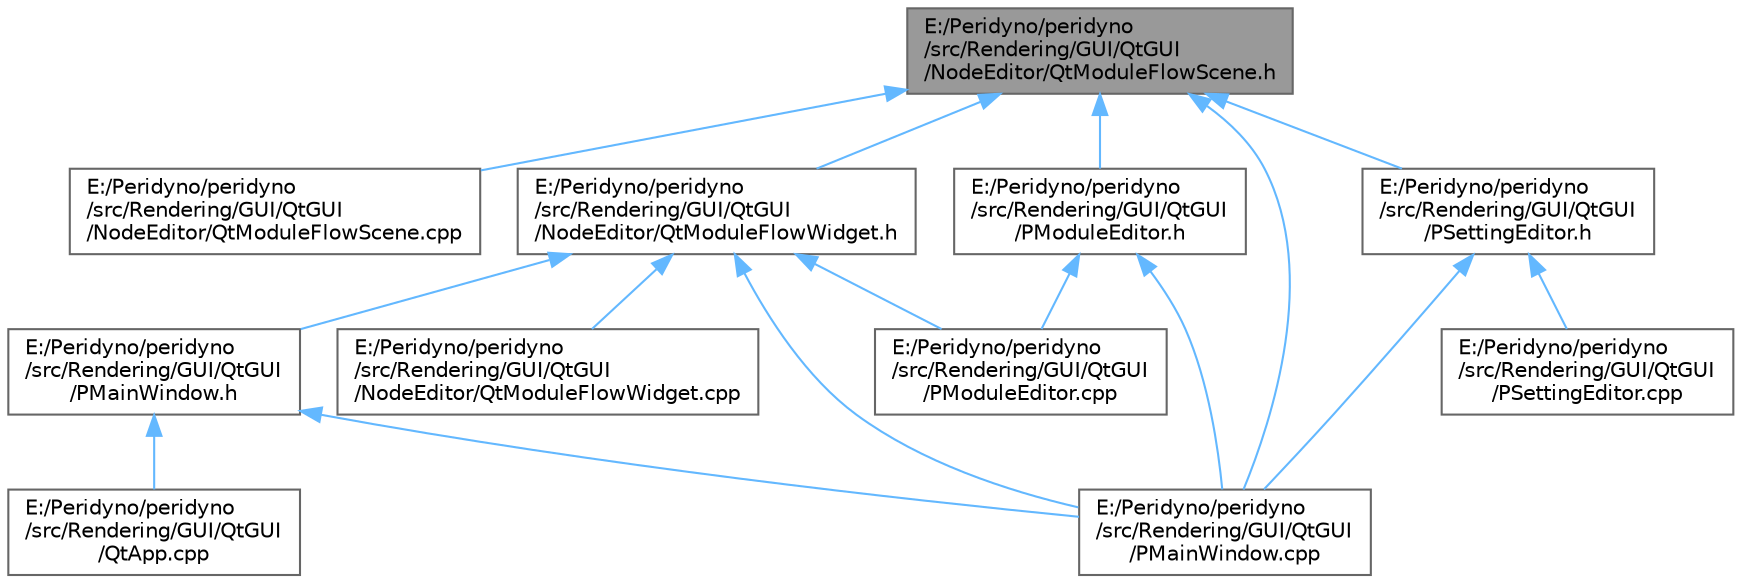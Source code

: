 digraph "E:/Peridyno/peridyno/src/Rendering/GUI/QtGUI/NodeEditor/QtModuleFlowScene.h"
{
 // LATEX_PDF_SIZE
  bgcolor="transparent";
  edge [fontname=Helvetica,fontsize=10,labelfontname=Helvetica,labelfontsize=10];
  node [fontname=Helvetica,fontsize=10,shape=box,height=0.2,width=0.4];
  Node1 [id="Node000001",label="E:/Peridyno/peridyno\l/src/Rendering/GUI/QtGUI\l/NodeEditor/QtModuleFlowScene.h",height=0.2,width=0.4,color="gray40", fillcolor="grey60", style="filled", fontcolor="black",tooltip=" "];
  Node1 -> Node2 [id="edge1_Node000001_Node000002",dir="back",color="steelblue1",style="solid",tooltip=" "];
  Node2 [id="Node000002",label="E:/Peridyno/peridyno\l/src/Rendering/GUI/QtGUI\l/NodeEditor/QtModuleFlowScene.cpp",height=0.2,width=0.4,color="grey40", fillcolor="white", style="filled",URL="$_qt_module_flow_scene_8cpp.html",tooltip=" "];
  Node1 -> Node3 [id="edge2_Node000001_Node000003",dir="back",color="steelblue1",style="solid",tooltip=" "];
  Node3 [id="Node000003",label="E:/Peridyno/peridyno\l/src/Rendering/GUI/QtGUI\l/NodeEditor/QtModuleFlowWidget.h",height=0.2,width=0.4,color="grey40", fillcolor="white", style="filled",URL="$_qt_module_flow_widget_8h.html",tooltip=" "];
  Node3 -> Node4 [id="edge3_Node000003_Node000004",dir="back",color="steelblue1",style="solid",tooltip=" "];
  Node4 [id="Node000004",label="E:/Peridyno/peridyno\l/src/Rendering/GUI/QtGUI\l/NodeEditor/QtModuleFlowWidget.cpp",height=0.2,width=0.4,color="grey40", fillcolor="white", style="filled",URL="$_qt_module_flow_widget_8cpp.html",tooltip=" "];
  Node3 -> Node5 [id="edge4_Node000003_Node000005",dir="back",color="steelblue1",style="solid",tooltip=" "];
  Node5 [id="Node000005",label="E:/Peridyno/peridyno\l/src/Rendering/GUI/QtGUI\l/PMainWindow.cpp",height=0.2,width=0.4,color="grey40", fillcolor="white", style="filled",URL="$_p_main_window_8cpp.html",tooltip=" "];
  Node3 -> Node6 [id="edge5_Node000003_Node000006",dir="back",color="steelblue1",style="solid",tooltip=" "];
  Node6 [id="Node000006",label="E:/Peridyno/peridyno\l/src/Rendering/GUI/QtGUI\l/PMainWindow.h",height=0.2,width=0.4,color="grey40", fillcolor="white", style="filled",URL="$_p_main_window_8h.html",tooltip=" "];
  Node6 -> Node5 [id="edge6_Node000006_Node000005",dir="back",color="steelblue1",style="solid",tooltip=" "];
  Node6 -> Node7 [id="edge7_Node000006_Node000007",dir="back",color="steelblue1",style="solid",tooltip=" "];
  Node7 [id="Node000007",label="E:/Peridyno/peridyno\l/src/Rendering/GUI/QtGUI\l/QtApp.cpp",height=0.2,width=0.4,color="grey40", fillcolor="white", style="filled",URL="$_qt_app_8cpp.html",tooltip=" "];
  Node3 -> Node8 [id="edge8_Node000003_Node000008",dir="back",color="steelblue1",style="solid",tooltip=" "];
  Node8 [id="Node000008",label="E:/Peridyno/peridyno\l/src/Rendering/GUI/QtGUI\l/PModuleEditor.cpp",height=0.2,width=0.4,color="grey40", fillcolor="white", style="filled",URL="$_p_module_editor_8cpp.html",tooltip=" "];
  Node1 -> Node5 [id="edge9_Node000001_Node000005",dir="back",color="steelblue1",style="solid",tooltip=" "];
  Node1 -> Node9 [id="edge10_Node000001_Node000009",dir="back",color="steelblue1",style="solid",tooltip=" "];
  Node9 [id="Node000009",label="E:/Peridyno/peridyno\l/src/Rendering/GUI/QtGUI\l/PModuleEditor.h",height=0.2,width=0.4,color="grey40", fillcolor="white", style="filled",URL="$_p_module_editor_8h.html",tooltip=" "];
  Node9 -> Node5 [id="edge11_Node000009_Node000005",dir="back",color="steelblue1",style="solid",tooltip=" "];
  Node9 -> Node8 [id="edge12_Node000009_Node000008",dir="back",color="steelblue1",style="solid",tooltip=" "];
  Node1 -> Node10 [id="edge13_Node000001_Node000010",dir="back",color="steelblue1",style="solid",tooltip=" "];
  Node10 [id="Node000010",label="E:/Peridyno/peridyno\l/src/Rendering/GUI/QtGUI\l/PSettingEditor.h",height=0.2,width=0.4,color="grey40", fillcolor="white", style="filled",URL="$_p_setting_editor_8h.html",tooltip=" "];
  Node10 -> Node5 [id="edge14_Node000010_Node000005",dir="back",color="steelblue1",style="solid",tooltip=" "];
  Node10 -> Node11 [id="edge15_Node000010_Node000011",dir="back",color="steelblue1",style="solid",tooltip=" "];
  Node11 [id="Node000011",label="E:/Peridyno/peridyno\l/src/Rendering/GUI/QtGUI\l/PSettingEditor.cpp",height=0.2,width=0.4,color="grey40", fillcolor="white", style="filled",URL="$_p_setting_editor_8cpp.html",tooltip=" "];
}
